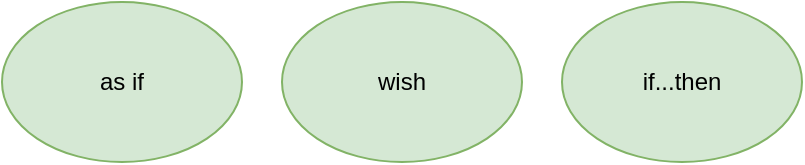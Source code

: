 <mxfile version="20.7.4" type="github">
  <diagram id="ZPEN9UV3vGdknyHWMEZR" name="Page-1">
    <mxGraphModel dx="1306" dy="736" grid="1" gridSize="10" guides="1" tooltips="1" connect="1" arrows="1" fold="1" page="1" pageScale="1" pageWidth="850" pageHeight="1100" math="0" shadow="0">
      <root>
        <mxCell id="0" />
        <mxCell id="1" parent="0" />
        <mxCell id="MyWsvGCklf9-J8jMTTXD-1" value="wish" style="ellipse;whiteSpace=wrap;html=1;fillColor=#d5e8d4;strokeColor=#82b366;" vertex="1" parent="1">
          <mxGeometry x="350" y="170" width="120" height="80" as="geometry" />
        </mxCell>
        <mxCell id="MyWsvGCklf9-J8jMTTXD-2" value="as if" style="ellipse;whiteSpace=wrap;html=1;fillColor=#d5e8d4;strokeColor=#82b366;" vertex="1" parent="1">
          <mxGeometry x="210" y="170" width="120" height="80" as="geometry" />
        </mxCell>
        <mxCell id="MyWsvGCklf9-J8jMTTXD-3" value="if...then" style="ellipse;whiteSpace=wrap;html=1;fillColor=#d5e8d4;strokeColor=#82b366;" vertex="1" parent="1">
          <mxGeometry x="490" y="170" width="120" height="80" as="geometry" />
        </mxCell>
      </root>
    </mxGraphModel>
  </diagram>
</mxfile>
